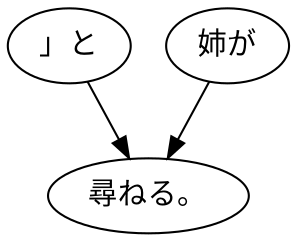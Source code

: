 digraph graph2997 {
	node0 [label="」と"];
	node1 [label="姉が"];
	node2 [label="尋ねる。"];
	node0 -> node2;
	node1 -> node2;
}
